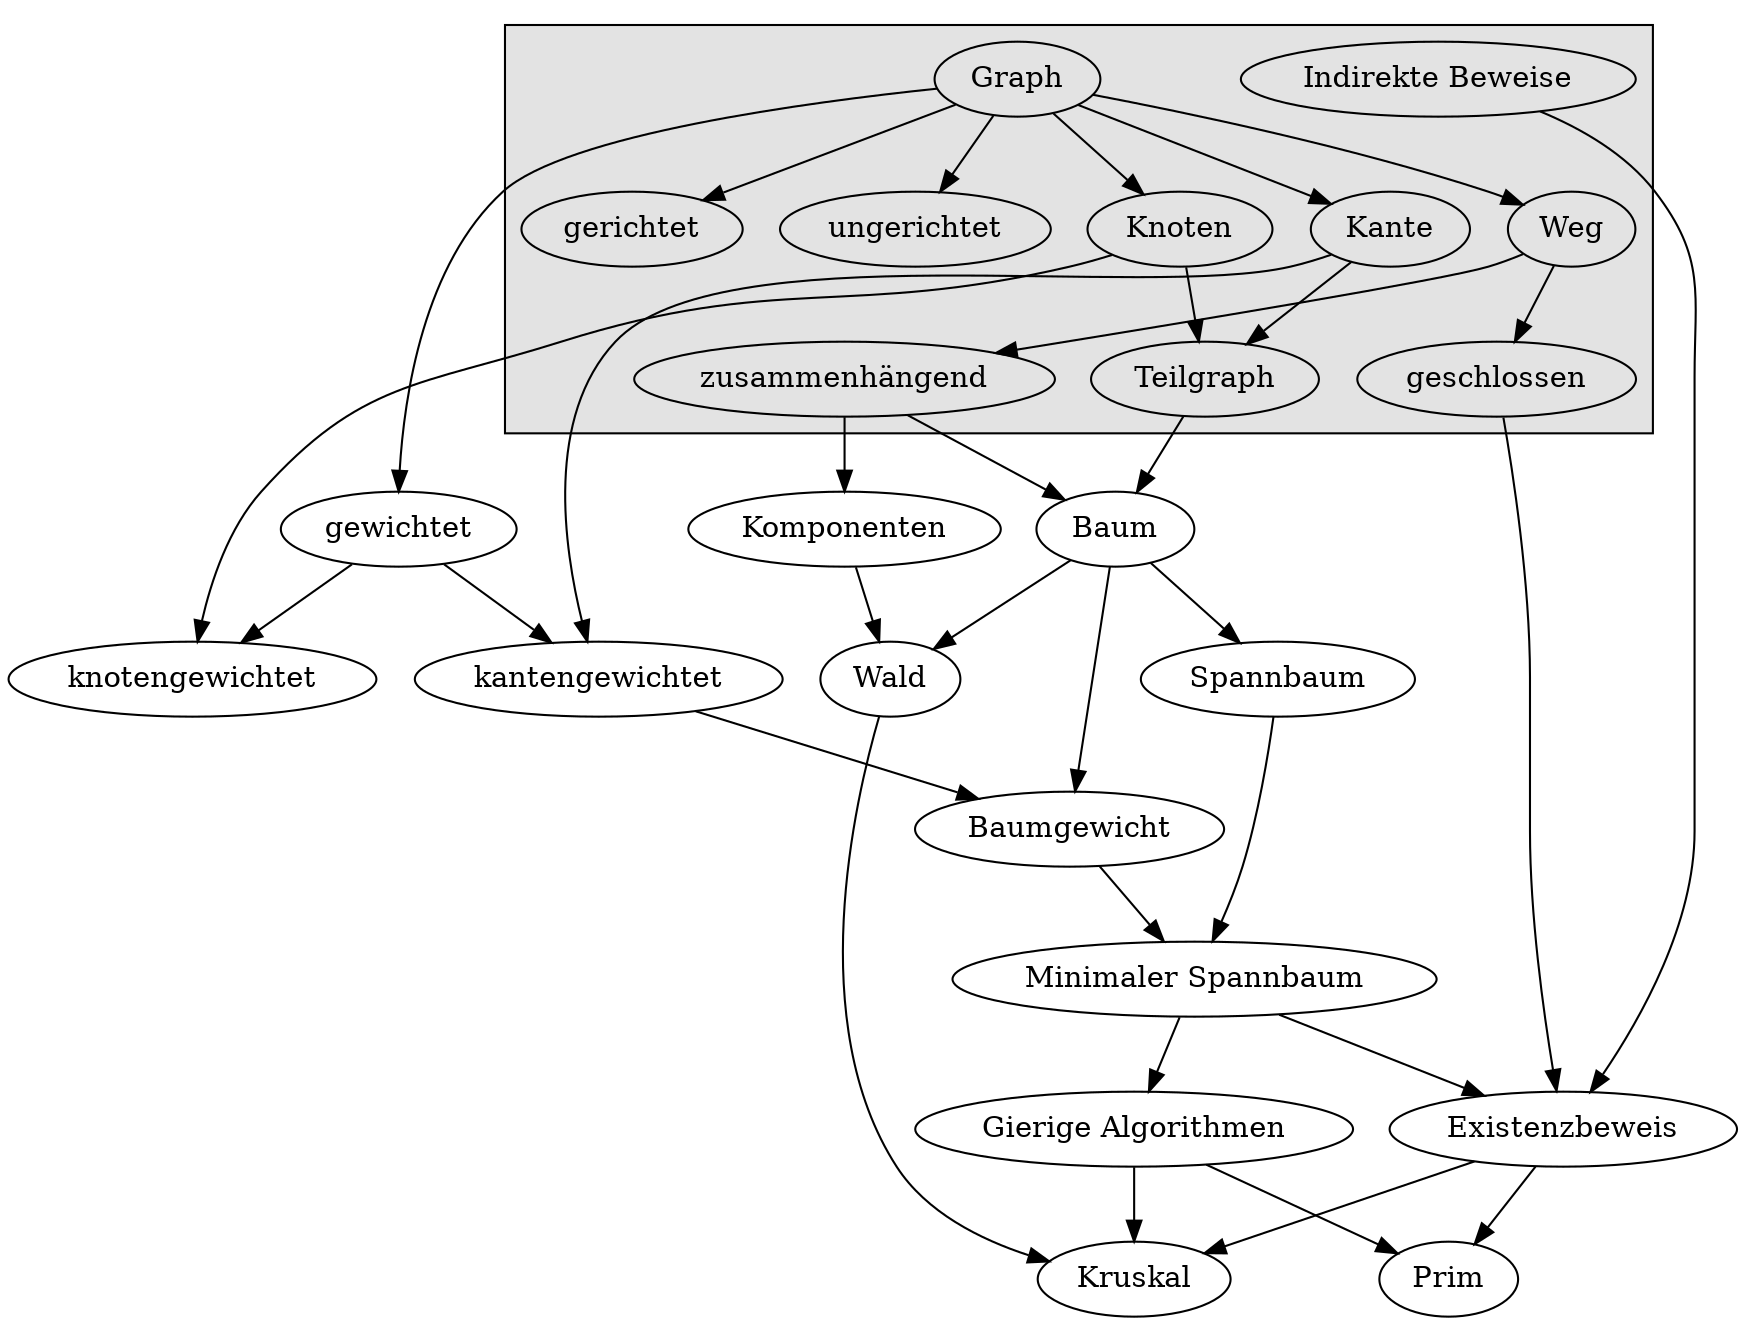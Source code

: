 digraph C {
	"Graph" -> "Knoten";
	"Graph" -> "Kante";
	"Graph" -> "gerichtet";
	"Graph" -> "ungerichtet";
	"Graph" -> "Weg";
	"Weg" -> "zusammenhängend";
	"Weg" -> "geschlossen";
	"zusammenhängend" -> "Komponenten";	
	"zusammenhängend" -> "Baum";
	"zusammenhängend" -> "gewichtet" [style="invis"];
	"Graph" -> "gewichtet";
	"Knoten" -> "knotengewichtet";
	"Kante" -> "kantengewichtet";
	"gewichtet" -> "knotengewichtet";
	"gewichtet" -> "kantengewichtet";
	"Knoten" -> "Teilgraph";
	"Kante" -> "Teilgraph";
	"Teilgraph" -> "Baum";
	"Baum" -> "Spannbaum";
	"Baum" -> "Wald";
	"Komponenten" -> "Wald";
	"Baum" -> "Gewicht";
	"Gewicht" [label="Baumgewicht"];
	"Gewicht" -> "Minimaler Spannbaum";
	"Spannbaum" -> "Minimaler Spannbaum";
	"kantengewichtet" -> "Gewicht";
	"Minimaler Spannbaum" -> "Hilfssatz";
	"geschlossen" -> "Hilfssatz";
	"Indirekte Beweise" -> "Hilfssatz";
	"Hilfssatz" [label="Existenzbeweis"];
	"Minimaler Spannbaum" -> "gierig";
	"gierig" [label="Gierige Algorithmen"];
	"gierig" -> "Kruskal";
	"Wald" -> "Kruskal";
	"gierig" -> "Prim";
	"Hilfssatz" -> "Kruskal";
	"Hilfssatz" -> "Prim";

	subgraph clusterVorkenntnisse {
		 graph [bgcolor="grey89"];
		 "Graph"; "Knoten"; "Kante"; "gerichtet"; "ungerichtet"; "Weg"; "zusammenhängend"; "geschlossen"; "Teilgraph"; "Indirekte Beweise"
	}
}
